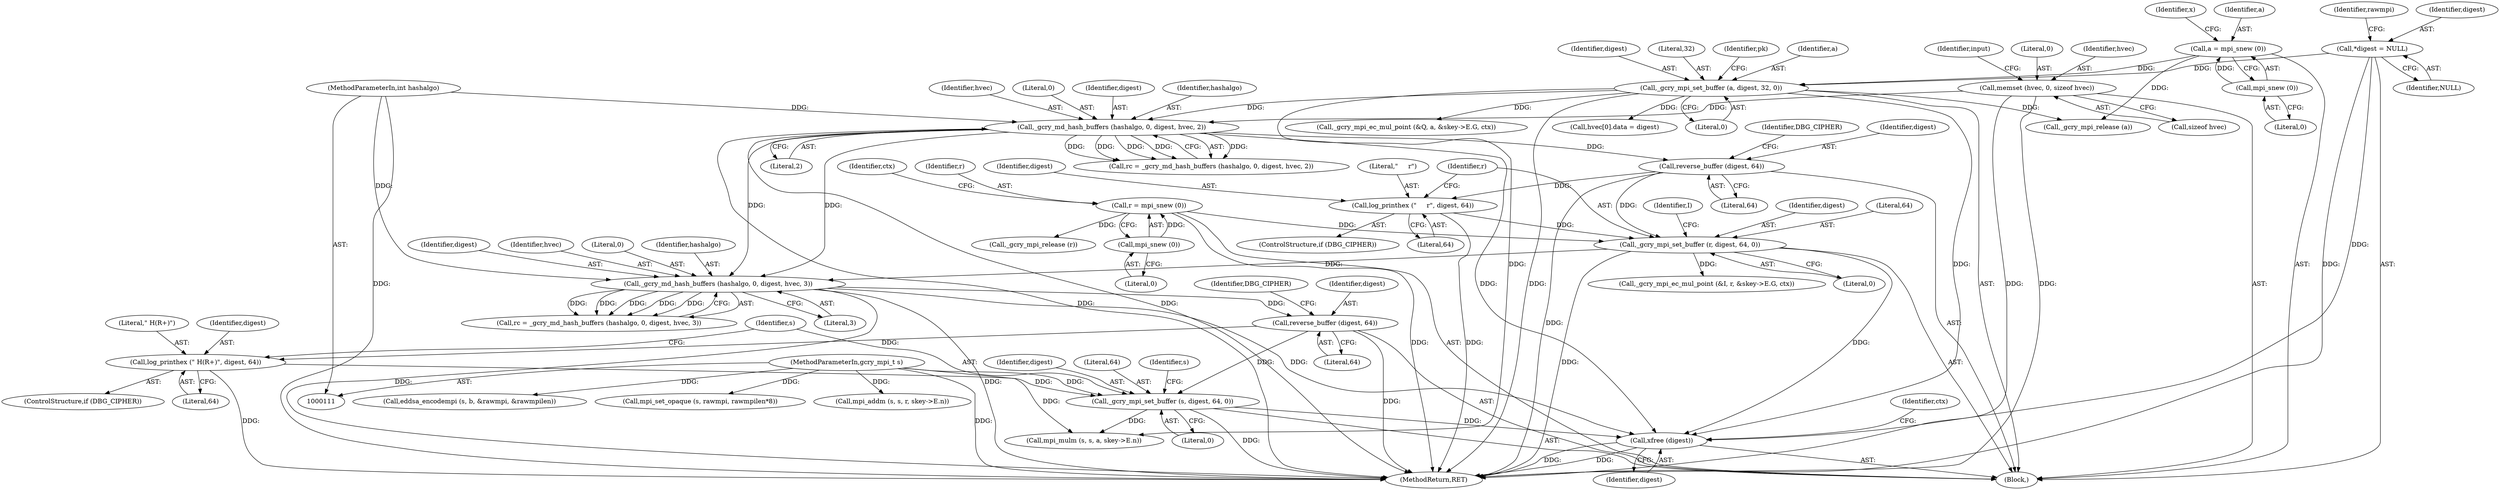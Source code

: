 digraph "0_gnupg_5a22de904a0a366ae79f03ff1e13a1232a89e26b@API" {
"1000594" [label="(Call,xfree (digest))"];
"1000532" [label="(Call,_gcry_mpi_set_buffer (s, digest, 64, 0))"];
"1000115" [label="(MethodParameterIn,gcry_mpi_t s)"];
"1000523" [label="(Call,reverse_buffer (digest, 64))"];
"1000505" [label="(Call,_gcry_md_hash_buffers (hashalgo, 0, digest, hvec, 3))"];
"1000375" [label="(Call,_gcry_md_hash_buffers (hashalgo, 0, digest, hvec, 2))"];
"1000116" [label="(MethodParameterIn,int hashalgo)"];
"1000243" [label="(Call,_gcry_mpi_set_buffer (a, digest, 32, 0))"];
"1000166" [label="(Call,a = mpi_snew (0))"];
"1000168" [label="(Call,mpi_snew (0))"];
"1000127" [label="(Call,*digest = NULL)"];
"1000149" [label="(Call,memset (hvec, 0, sizeof hvec))"];
"1000393" [label="(Call,_gcry_mpi_set_buffer (r, digest, 64, 0))"];
"1000178" [label="(Call,r = mpi_snew (0))"];
"1000180" [label="(Call,mpi_snew (0))"];
"1000389" [label="(Call,log_printhex (\"     r\", digest, 64))"];
"1000384" [label="(Call,reverse_buffer (digest, 64))"];
"1000528" [label="(Call,log_printhex (\" H(R+)\", digest, 64))"];
"1000509" [label="(Identifier,hvec)"];
"1000393" [label="(Call,_gcry_mpi_set_buffer (r, digest, 64, 0))"];
"1000397" [label="(Literal,0)"];
"1000537" [label="(Call,mpi_mulm (s, s, a, skey->E.n))"];
"1000181" [label="(Literal,0)"];
"1000249" [label="(Identifier,pk)"];
"1000171" [label="(Identifier,x)"];
"1000378" [label="(Identifier,digest)"];
"1000169" [label="(Literal,0)"];
"1000594" [label="(Call,xfree (digest))"];
"1000376" [label="(Identifier,hashalgo)"];
"1000151" [label="(Literal,0)"];
"1000135" [label="(Identifier,rawmpi)"];
"1000523" [label="(Call,reverse_buffer (digest, 64))"];
"1000534" [label="(Identifier,digest)"];
"1000380" [label="(Literal,2)"];
"1000505" [label="(Call,_gcry_md_hash_buffers (hashalgo, 0, digest, hvec, 3))"];
"1000510" [label="(Literal,3)"];
"1000244" [label="(Identifier,a)"];
"1000129" [label="(Identifier,NULL)"];
"1000586" [label="(Call,_gcry_mpi_release (a))"];
"1000116" [label="(MethodParameterIn,int hashalgo)"];
"1000384" [label="(Call,reverse_buffer (digest, 64))"];
"1000573" [label="(Call,mpi_set_opaque (s, rawmpi, rawmpilen*8))"];
"1000392" [label="(Literal,64)"];
"1000525" [label="(Literal,64)"];
"1000507" [label="(Literal,0)"];
"1000533" [label="(Identifier,s)"];
"1000243" [label="(Call,_gcry_mpi_set_buffer (a, digest, 32, 0))"];
"1000149" [label="(Call,memset (hvec, 0, sizeof hvec))"];
"1000386" [label="(Literal,64)"];
"1000245" [label="(Identifier,digest)"];
"1000247" [label="(Literal,0)"];
"1000166" [label="(Call,a = mpi_snew (0))"];
"1000379" [label="(Identifier,hvec)"];
"1000546" [label="(Call,mpi_addm (s, s, r, skey->E.n))"];
"1000503" [label="(Call,rc = _gcry_md_hash_buffers (hashalgo, 0, digest, hvec, 3))"];
"1000375" [label="(Call,_gcry_md_hash_buffers (hashalgo, 0, digest, hvec, 2))"];
"1000400" [label="(Identifier,I)"];
"1000388" [label="(Identifier,DBG_CIPHER)"];
"1000531" [label="(Literal,64)"];
"1000557" [label="(Call,eddsa_encodempi (s, b, &rawmpi, &rawmpilen))"];
"1000387" [label="(ControlStructure,if (DBG_CIPHER))"];
"1000610" [label="(MethodReturn,RET)"];
"1000167" [label="(Identifier,a)"];
"1000390" [label="(Literal,\"     r\")"];
"1000506" [label="(Identifier,hashalgo)"];
"1000389" [label="(Call,log_printhex (\"     r\", digest, 64))"];
"1000508" [label="(Identifier,digest)"];
"1000127" [label="(Call,*digest = NULL)"];
"1000183" [label="(Identifier,ctx)"];
"1000152" [label="(Call,sizeof hvec)"];
"1000535" [label="(Literal,64)"];
"1000118" [label="(Block,)"];
"1000395" [label="(Identifier,digest)"];
"1000178" [label="(Call,r = mpi_snew (0))"];
"1000592" [label="(Call,_gcry_mpi_release (r))"];
"1000150" [label="(Identifier,hvec)"];
"1000157" [label="(Identifier,input)"];
"1000529" [label="(Literal,\" H(R+)\")"];
"1000538" [label="(Identifier,s)"];
"1000284" [label="(Call,_gcry_mpi_ec_mul_point (&Q, a, &skey->E.G, ctx))"];
"1000246" [label="(Literal,32)"];
"1000527" [label="(Identifier,DBG_CIPHER)"];
"1000128" [label="(Identifier,digest)"];
"1000524" [label="(Identifier,digest)"];
"1000536" [label="(Literal,0)"];
"1000597" [label="(Identifier,ctx)"];
"1000179" [label="(Identifier,r)"];
"1000532" [label="(Call,_gcry_mpi_set_buffer (s, digest, 64, 0))"];
"1000394" [label="(Identifier,r)"];
"1000168" [label="(Call,mpi_snew (0))"];
"1000595" [label="(Identifier,digest)"];
"1000526" [label="(ControlStructure,if (DBG_CIPHER))"];
"1000530" [label="(Identifier,digest)"];
"1000528" [label="(Call,log_printhex (\" H(R+)\", digest, 64))"];
"1000398" [label="(Call,_gcry_mpi_ec_mul_point (&I, r, &skey->E.G, ctx))"];
"1000336" [label="(Call,hvec[0].data = digest)"];
"1000391" [label="(Identifier,digest)"];
"1000385" [label="(Identifier,digest)"];
"1000377" [label="(Literal,0)"];
"1000180" [label="(Call,mpi_snew (0))"];
"1000373" [label="(Call,rc = _gcry_md_hash_buffers (hashalgo, 0, digest, hvec, 2))"];
"1000115" [label="(MethodParameterIn,gcry_mpi_t s)"];
"1000396" [label="(Literal,64)"];
"1000594" -> "1000118"  [label="AST: "];
"1000594" -> "1000595"  [label="CFG: "];
"1000595" -> "1000594"  [label="AST: "];
"1000597" -> "1000594"  [label="CFG: "];
"1000594" -> "1000610"  [label="DDG: "];
"1000594" -> "1000610"  [label="DDG: "];
"1000532" -> "1000594"  [label="DDG: "];
"1000375" -> "1000594"  [label="DDG: "];
"1000127" -> "1000594"  [label="DDG: "];
"1000243" -> "1000594"  [label="DDG: "];
"1000505" -> "1000594"  [label="DDG: "];
"1000393" -> "1000594"  [label="DDG: "];
"1000532" -> "1000118"  [label="AST: "];
"1000532" -> "1000536"  [label="CFG: "];
"1000533" -> "1000532"  [label="AST: "];
"1000534" -> "1000532"  [label="AST: "];
"1000535" -> "1000532"  [label="AST: "];
"1000536" -> "1000532"  [label="AST: "];
"1000538" -> "1000532"  [label="CFG: "];
"1000532" -> "1000610"  [label="DDG: "];
"1000115" -> "1000532"  [label="DDG: "];
"1000523" -> "1000532"  [label="DDG: "];
"1000528" -> "1000532"  [label="DDG: "];
"1000532" -> "1000537"  [label="DDG: "];
"1000115" -> "1000111"  [label="AST: "];
"1000115" -> "1000610"  [label="DDG: "];
"1000115" -> "1000537"  [label="DDG: "];
"1000115" -> "1000546"  [label="DDG: "];
"1000115" -> "1000557"  [label="DDG: "];
"1000115" -> "1000573"  [label="DDG: "];
"1000523" -> "1000118"  [label="AST: "];
"1000523" -> "1000525"  [label="CFG: "];
"1000524" -> "1000523"  [label="AST: "];
"1000525" -> "1000523"  [label="AST: "];
"1000527" -> "1000523"  [label="CFG: "];
"1000523" -> "1000610"  [label="DDG: "];
"1000505" -> "1000523"  [label="DDG: "];
"1000523" -> "1000528"  [label="DDG: "];
"1000505" -> "1000503"  [label="AST: "];
"1000505" -> "1000510"  [label="CFG: "];
"1000506" -> "1000505"  [label="AST: "];
"1000507" -> "1000505"  [label="AST: "];
"1000508" -> "1000505"  [label="AST: "];
"1000509" -> "1000505"  [label="AST: "];
"1000510" -> "1000505"  [label="AST: "];
"1000503" -> "1000505"  [label="CFG: "];
"1000505" -> "1000610"  [label="DDG: "];
"1000505" -> "1000610"  [label="DDG: "];
"1000505" -> "1000503"  [label="DDG: "];
"1000505" -> "1000503"  [label="DDG: "];
"1000505" -> "1000503"  [label="DDG: "];
"1000505" -> "1000503"  [label="DDG: "];
"1000505" -> "1000503"  [label="DDG: "];
"1000375" -> "1000505"  [label="DDG: "];
"1000375" -> "1000505"  [label="DDG: "];
"1000116" -> "1000505"  [label="DDG: "];
"1000393" -> "1000505"  [label="DDG: "];
"1000375" -> "1000373"  [label="AST: "];
"1000375" -> "1000380"  [label="CFG: "];
"1000376" -> "1000375"  [label="AST: "];
"1000377" -> "1000375"  [label="AST: "];
"1000378" -> "1000375"  [label="AST: "];
"1000379" -> "1000375"  [label="AST: "];
"1000380" -> "1000375"  [label="AST: "];
"1000373" -> "1000375"  [label="CFG: "];
"1000375" -> "1000610"  [label="DDG: "];
"1000375" -> "1000610"  [label="DDG: "];
"1000375" -> "1000373"  [label="DDG: "];
"1000375" -> "1000373"  [label="DDG: "];
"1000375" -> "1000373"  [label="DDG: "];
"1000375" -> "1000373"  [label="DDG: "];
"1000375" -> "1000373"  [label="DDG: "];
"1000116" -> "1000375"  [label="DDG: "];
"1000243" -> "1000375"  [label="DDG: "];
"1000149" -> "1000375"  [label="DDG: "];
"1000375" -> "1000384"  [label="DDG: "];
"1000116" -> "1000111"  [label="AST: "];
"1000116" -> "1000610"  [label="DDG: "];
"1000243" -> "1000118"  [label="AST: "];
"1000243" -> "1000247"  [label="CFG: "];
"1000244" -> "1000243"  [label="AST: "];
"1000245" -> "1000243"  [label="AST: "];
"1000246" -> "1000243"  [label="AST: "];
"1000247" -> "1000243"  [label="AST: "];
"1000249" -> "1000243"  [label="CFG: "];
"1000243" -> "1000610"  [label="DDG: "];
"1000166" -> "1000243"  [label="DDG: "];
"1000127" -> "1000243"  [label="DDG: "];
"1000243" -> "1000284"  [label="DDG: "];
"1000243" -> "1000336"  [label="DDG: "];
"1000243" -> "1000537"  [label="DDG: "];
"1000243" -> "1000586"  [label="DDG: "];
"1000166" -> "1000118"  [label="AST: "];
"1000166" -> "1000168"  [label="CFG: "];
"1000167" -> "1000166"  [label="AST: "];
"1000168" -> "1000166"  [label="AST: "];
"1000171" -> "1000166"  [label="CFG: "];
"1000168" -> "1000166"  [label="DDG: "];
"1000166" -> "1000586"  [label="DDG: "];
"1000168" -> "1000169"  [label="CFG: "];
"1000169" -> "1000168"  [label="AST: "];
"1000127" -> "1000118"  [label="AST: "];
"1000127" -> "1000129"  [label="CFG: "];
"1000128" -> "1000127"  [label="AST: "];
"1000129" -> "1000127"  [label="AST: "];
"1000135" -> "1000127"  [label="CFG: "];
"1000127" -> "1000610"  [label="DDG: "];
"1000149" -> "1000118"  [label="AST: "];
"1000149" -> "1000152"  [label="CFG: "];
"1000150" -> "1000149"  [label="AST: "];
"1000151" -> "1000149"  [label="AST: "];
"1000152" -> "1000149"  [label="AST: "];
"1000157" -> "1000149"  [label="CFG: "];
"1000149" -> "1000610"  [label="DDG: "];
"1000149" -> "1000610"  [label="DDG: "];
"1000393" -> "1000118"  [label="AST: "];
"1000393" -> "1000397"  [label="CFG: "];
"1000394" -> "1000393"  [label="AST: "];
"1000395" -> "1000393"  [label="AST: "];
"1000396" -> "1000393"  [label="AST: "];
"1000397" -> "1000393"  [label="AST: "];
"1000400" -> "1000393"  [label="CFG: "];
"1000393" -> "1000610"  [label="DDG: "];
"1000178" -> "1000393"  [label="DDG: "];
"1000389" -> "1000393"  [label="DDG: "];
"1000384" -> "1000393"  [label="DDG: "];
"1000393" -> "1000398"  [label="DDG: "];
"1000178" -> "1000118"  [label="AST: "];
"1000178" -> "1000180"  [label="CFG: "];
"1000179" -> "1000178"  [label="AST: "];
"1000180" -> "1000178"  [label="AST: "];
"1000183" -> "1000178"  [label="CFG: "];
"1000178" -> "1000610"  [label="DDG: "];
"1000180" -> "1000178"  [label="DDG: "];
"1000178" -> "1000592"  [label="DDG: "];
"1000180" -> "1000181"  [label="CFG: "];
"1000181" -> "1000180"  [label="AST: "];
"1000389" -> "1000387"  [label="AST: "];
"1000389" -> "1000392"  [label="CFG: "];
"1000390" -> "1000389"  [label="AST: "];
"1000391" -> "1000389"  [label="AST: "];
"1000392" -> "1000389"  [label="AST: "];
"1000394" -> "1000389"  [label="CFG: "];
"1000389" -> "1000610"  [label="DDG: "];
"1000384" -> "1000389"  [label="DDG: "];
"1000384" -> "1000118"  [label="AST: "];
"1000384" -> "1000386"  [label="CFG: "];
"1000385" -> "1000384"  [label="AST: "];
"1000386" -> "1000384"  [label="AST: "];
"1000388" -> "1000384"  [label="CFG: "];
"1000384" -> "1000610"  [label="DDG: "];
"1000528" -> "1000526"  [label="AST: "];
"1000528" -> "1000531"  [label="CFG: "];
"1000529" -> "1000528"  [label="AST: "];
"1000530" -> "1000528"  [label="AST: "];
"1000531" -> "1000528"  [label="AST: "];
"1000533" -> "1000528"  [label="CFG: "];
"1000528" -> "1000610"  [label="DDG: "];
}
